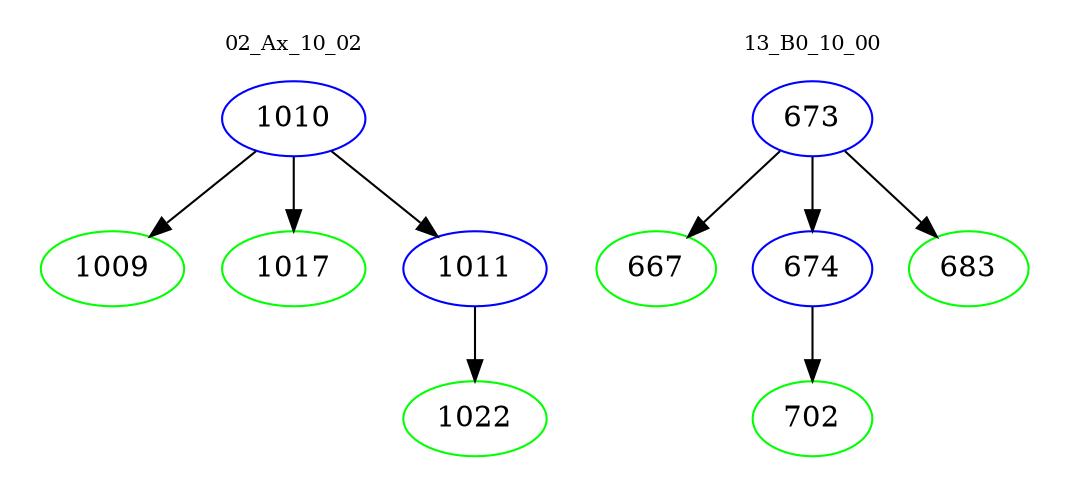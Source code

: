 digraph{
subgraph cluster_0 {
color = white
label = "02_Ax_10_02";
fontsize=10;
T0_1010 [label="1010", color="blue"]
T0_1010 -> T0_1009 [color="black"]
T0_1009 [label="1009", color="green"]
T0_1010 -> T0_1017 [color="black"]
T0_1017 [label="1017", color="green"]
T0_1010 -> T0_1011 [color="black"]
T0_1011 [label="1011", color="blue"]
T0_1011 -> T0_1022 [color="black"]
T0_1022 [label="1022", color="green"]
}
subgraph cluster_1 {
color = white
label = "13_B0_10_00";
fontsize=10;
T1_673 [label="673", color="blue"]
T1_673 -> T1_667 [color="black"]
T1_667 [label="667", color="green"]
T1_673 -> T1_674 [color="black"]
T1_674 [label="674", color="blue"]
T1_674 -> T1_702 [color="black"]
T1_702 [label="702", color="green"]
T1_673 -> T1_683 [color="black"]
T1_683 [label="683", color="green"]
}
}
